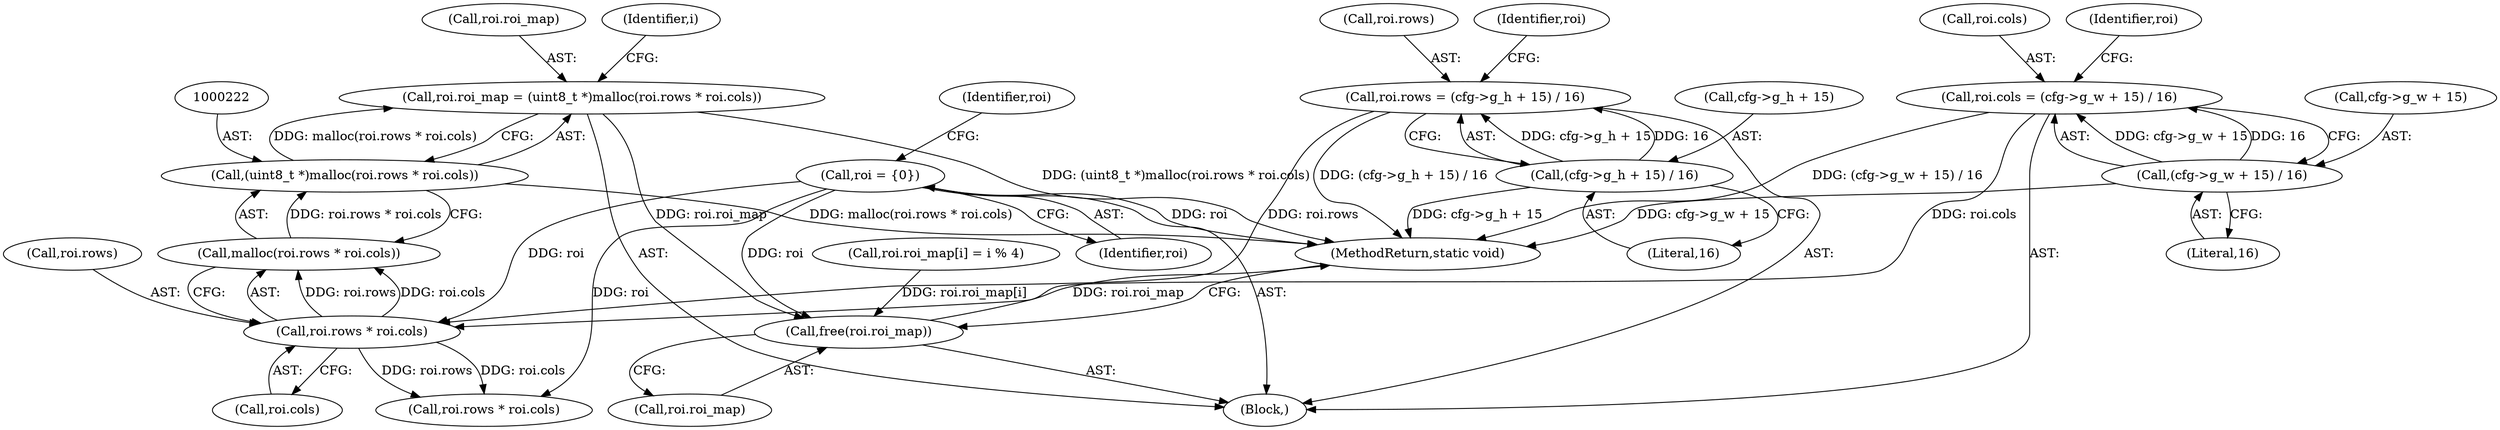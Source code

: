 digraph "1_Android_5a9753fca56f0eeb9f61e342b2fccffc364f9426_9@integer" {
"1000217" [label="(Call,roi.roi_map = (uint8_t *)malloc(roi.rows * roi.cols))"];
"1000221" [label="(Call,(uint8_t *)malloc(roi.rows * roi.cols))"];
"1000223" [label="(Call,malloc(roi.rows * roi.cols))"];
"1000224" [label="(Call,roi.rows * roi.cols)"];
"1000106" [label="(Call,roi = {0})"];
"1000108" [label="(Call,roi.rows = (cfg->g_h + 15) / 16)"];
"1000112" [label="(Call,(cfg->g_h + 15) / 16)"];
"1000119" [label="(Call,roi.cols = (cfg->g_w + 15) / 16)"];
"1000123" [label="(Call,(cfg->g_w + 15) / 16)"];
"1000264" [label="(Call,free(roi.roi_map))"];
"1000103" [label="(Block,)"];
"1000218" [label="(Call,roi.roi_map)"];
"1000109" [label="(Call,roi.rows)"];
"1000112" [label="(Call,(cfg->g_h + 15) / 16)"];
"1000217" [label="(Call,roi.roi_map = (uint8_t *)malloc(roi.rows * roi.cols))"];
"1000224" [label="(Call,roi.rows * roi.cols)"];
"1000110" [label="(Identifier,roi)"];
"1000233" [label="(Identifier,i)"];
"1000118" [label="(Literal,16)"];
"1000113" [label="(Call,cfg->g_h + 15)"];
"1000237" [label="(Call,roi.rows * roi.cols)"];
"1000121" [label="(Identifier,roi)"];
"1000268" [label="(MethodReturn,static void)"];
"1000119" [label="(Call,roi.cols = (cfg->g_w + 15) / 16)"];
"1000123" [label="(Call,(cfg->g_w + 15) / 16)"];
"1000246" [label="(Call,roi.roi_map[i] = i % 4)"];
"1000264" [label="(Call,free(roi.roi_map))"];
"1000120" [label="(Call,roi.cols)"];
"1000265" [label="(Call,roi.roi_map)"];
"1000228" [label="(Call,roi.cols)"];
"1000225" [label="(Call,roi.rows)"];
"1000129" [label="(Literal,16)"];
"1000223" [label="(Call,malloc(roi.rows * roi.cols))"];
"1000221" [label="(Call,(uint8_t *)malloc(roi.rows * roi.cols))"];
"1000107" [label="(Identifier,roi)"];
"1000106" [label="(Call,roi = {0})"];
"1000124" [label="(Call,cfg->g_w + 15)"];
"1000133" [label="(Identifier,roi)"];
"1000108" [label="(Call,roi.rows = (cfg->g_h + 15) / 16)"];
"1000217" -> "1000103"  [label="AST: "];
"1000217" -> "1000221"  [label="CFG: "];
"1000218" -> "1000217"  [label="AST: "];
"1000221" -> "1000217"  [label="AST: "];
"1000233" -> "1000217"  [label="CFG: "];
"1000217" -> "1000268"  [label="DDG: (uint8_t *)malloc(roi.rows * roi.cols)"];
"1000221" -> "1000217"  [label="DDG: malloc(roi.rows * roi.cols)"];
"1000217" -> "1000264"  [label="DDG: roi.roi_map"];
"1000221" -> "1000223"  [label="CFG: "];
"1000222" -> "1000221"  [label="AST: "];
"1000223" -> "1000221"  [label="AST: "];
"1000221" -> "1000268"  [label="DDG: malloc(roi.rows * roi.cols)"];
"1000223" -> "1000221"  [label="DDG: roi.rows * roi.cols"];
"1000223" -> "1000224"  [label="CFG: "];
"1000224" -> "1000223"  [label="AST: "];
"1000224" -> "1000223"  [label="DDG: roi.rows"];
"1000224" -> "1000223"  [label="DDG: roi.cols"];
"1000224" -> "1000228"  [label="CFG: "];
"1000225" -> "1000224"  [label="AST: "];
"1000228" -> "1000224"  [label="AST: "];
"1000106" -> "1000224"  [label="DDG: roi"];
"1000108" -> "1000224"  [label="DDG: roi.rows"];
"1000119" -> "1000224"  [label="DDG: roi.cols"];
"1000224" -> "1000237"  [label="DDG: roi.rows"];
"1000224" -> "1000237"  [label="DDG: roi.cols"];
"1000106" -> "1000103"  [label="AST: "];
"1000106" -> "1000107"  [label="CFG: "];
"1000107" -> "1000106"  [label="AST: "];
"1000110" -> "1000106"  [label="CFG: "];
"1000106" -> "1000268"  [label="DDG: roi"];
"1000106" -> "1000237"  [label="DDG: roi"];
"1000106" -> "1000264"  [label="DDG: roi"];
"1000108" -> "1000103"  [label="AST: "];
"1000108" -> "1000112"  [label="CFG: "];
"1000109" -> "1000108"  [label="AST: "];
"1000112" -> "1000108"  [label="AST: "];
"1000121" -> "1000108"  [label="CFG: "];
"1000108" -> "1000268"  [label="DDG: (cfg->g_h + 15) / 16"];
"1000112" -> "1000108"  [label="DDG: cfg->g_h + 15"];
"1000112" -> "1000108"  [label="DDG: 16"];
"1000112" -> "1000118"  [label="CFG: "];
"1000113" -> "1000112"  [label="AST: "];
"1000118" -> "1000112"  [label="AST: "];
"1000112" -> "1000268"  [label="DDG: cfg->g_h + 15"];
"1000119" -> "1000103"  [label="AST: "];
"1000119" -> "1000123"  [label="CFG: "];
"1000120" -> "1000119"  [label="AST: "];
"1000123" -> "1000119"  [label="AST: "];
"1000133" -> "1000119"  [label="CFG: "];
"1000119" -> "1000268"  [label="DDG: (cfg->g_w + 15) / 16"];
"1000123" -> "1000119"  [label="DDG: cfg->g_w + 15"];
"1000123" -> "1000119"  [label="DDG: 16"];
"1000123" -> "1000129"  [label="CFG: "];
"1000124" -> "1000123"  [label="AST: "];
"1000129" -> "1000123"  [label="AST: "];
"1000123" -> "1000268"  [label="DDG: cfg->g_w + 15"];
"1000264" -> "1000103"  [label="AST: "];
"1000264" -> "1000265"  [label="CFG: "];
"1000265" -> "1000264"  [label="AST: "];
"1000268" -> "1000264"  [label="CFG: "];
"1000264" -> "1000268"  [label="DDG: roi.roi_map"];
"1000246" -> "1000264"  [label="DDG: roi.roi_map[i]"];
}
